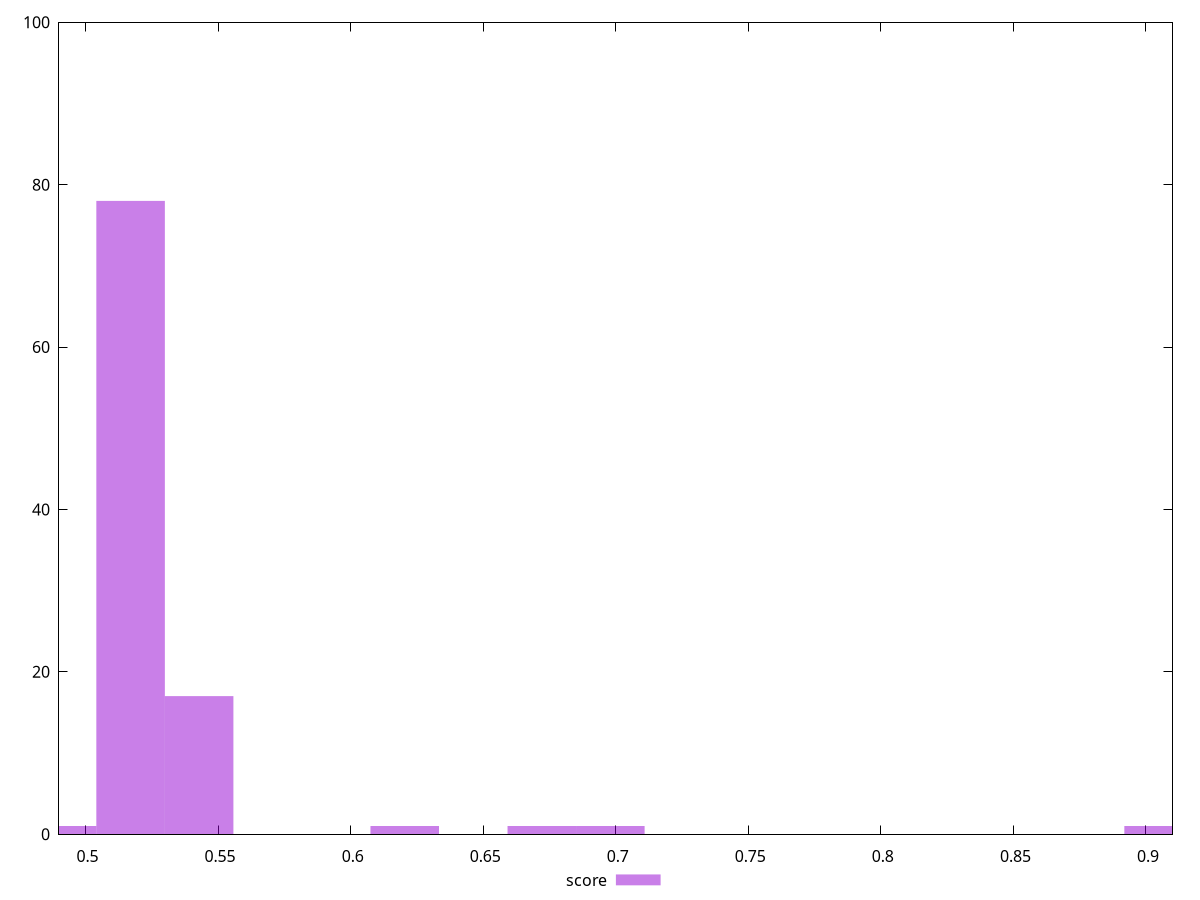 reset

$score <<EOF
0.9047600134155963 1
0.5170057219517693 78
0.5428560080493577 17
0.49115543585418087 1
0.6204068663421232 1
0.6979577246348886 1
0.6721074385373 1
EOF

set key outside below
set boxwidth 0.025850286097588465
set xrange [0.49:0.91]
set yrange [0:100]
set trange [0:100]
set style fill transparent solid 0.5 noborder
set terminal svg size 640, 490 enhanced background rgb 'white'
set output "reports/report_00031_2021-02-24T23-18-18.084Z/uses-http2/samples/music/score/histogram.svg"

plot $score title "score" with boxes

reset
